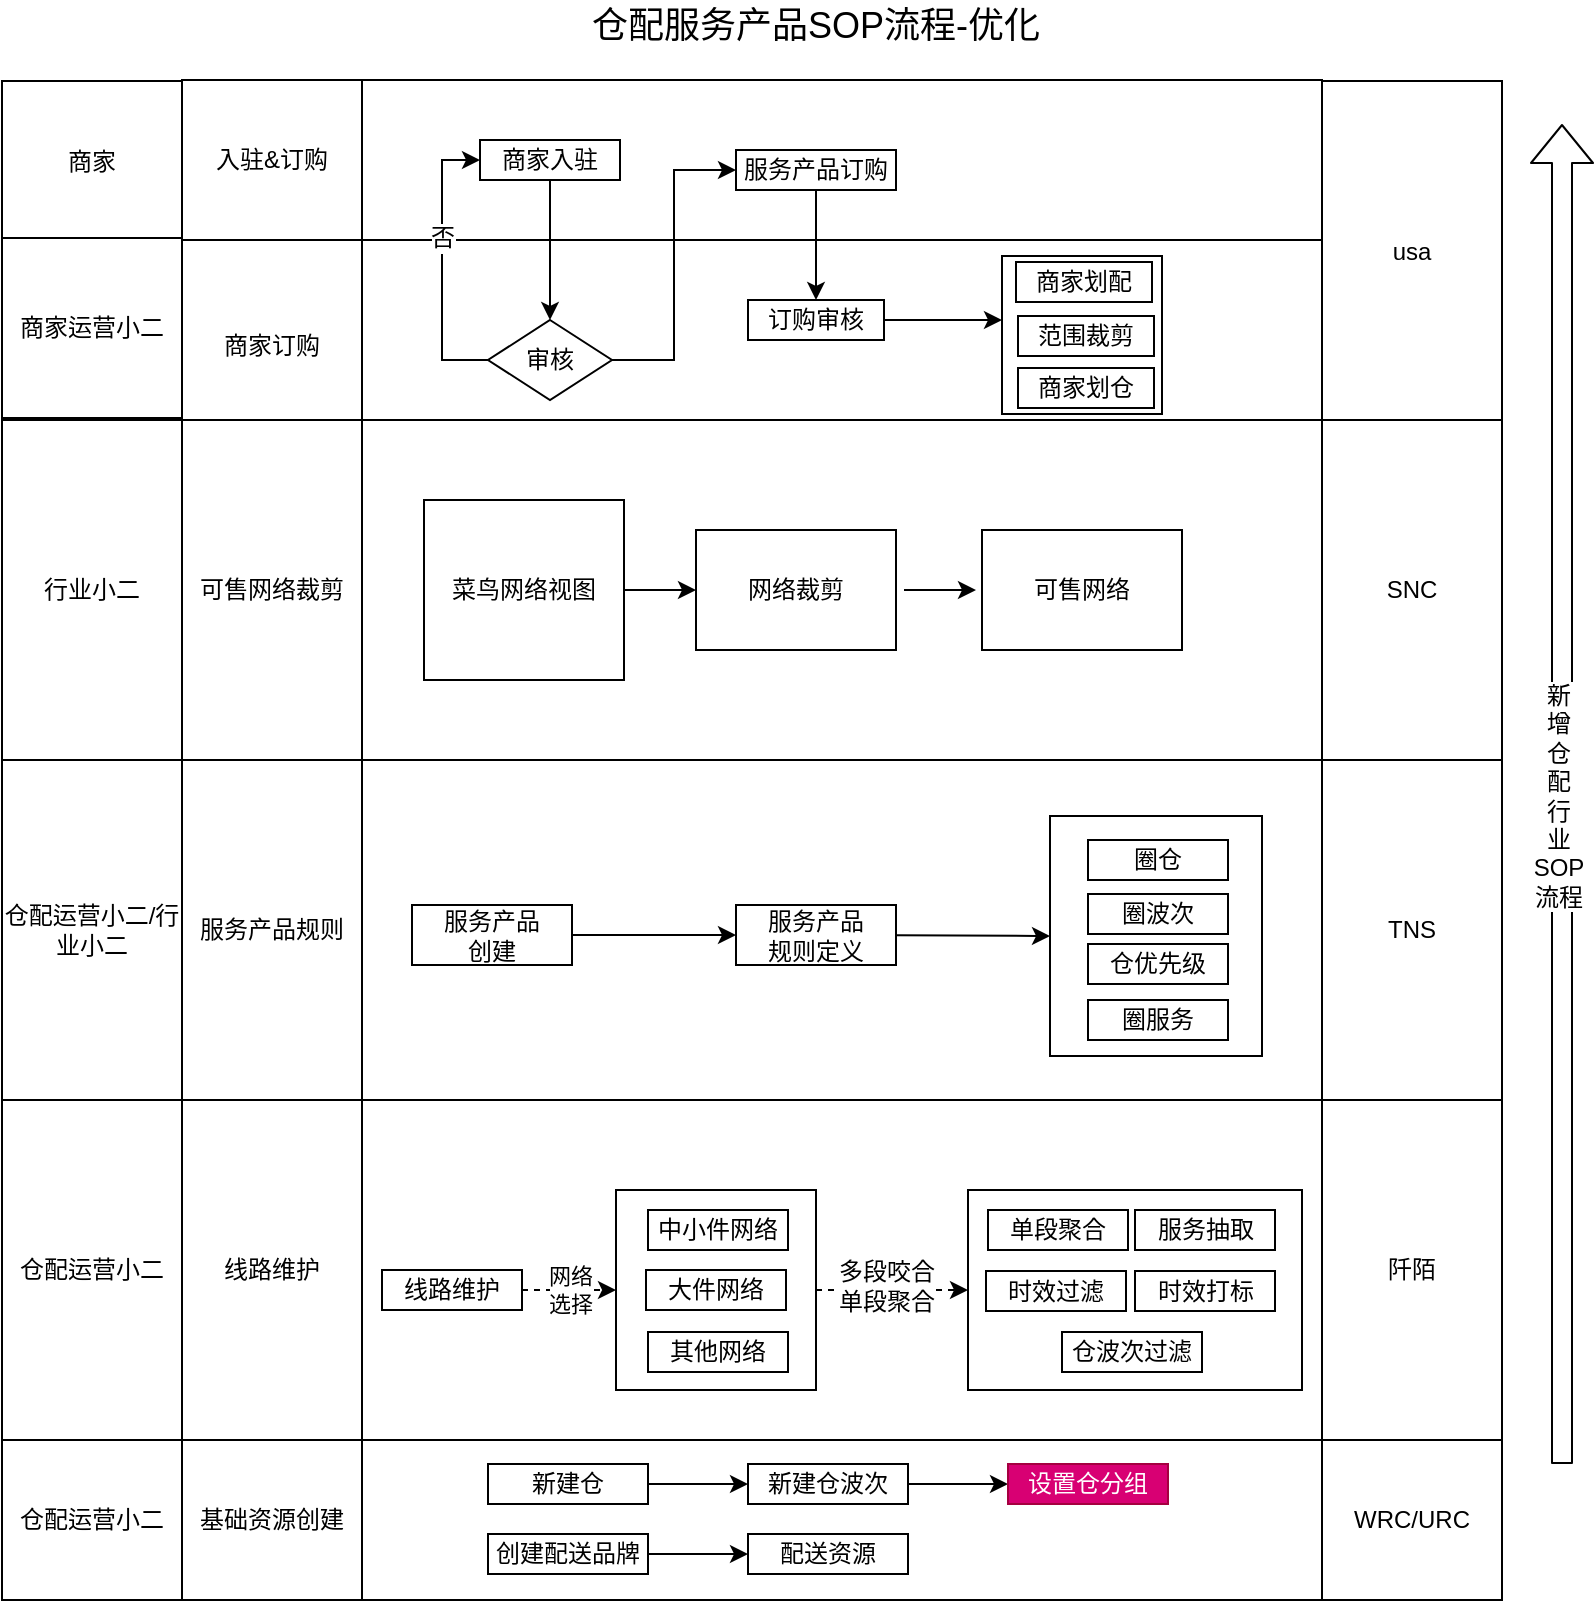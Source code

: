 <mxfile version="12.2.0" type="github" pages="1">
  <diagram id="IGneSwPGgaRRzDSN1f2Z" name="Page-1">
    <mxGraphModel dx="1723" dy="1711" grid="1" gridSize="10" guides="1" tooltips="1" connect="1" arrows="1" fold="1" page="1" pageScale="1" pageWidth="827" pageHeight="1169" math="0" shadow="0">
      <root>
        <mxCell id="0"/>
        <mxCell id="1" parent="0"/>
        <mxCell id="Wt0aWhjGFWQSCMT6oAi0-1" value="" style="rounded=0;whiteSpace=wrap;html=1;" vertex="1" parent="1">
          <mxGeometry x="120" y="-100" width="480" height="90" as="geometry"/>
        </mxCell>
        <mxCell id="Wt0aWhjGFWQSCMT6oAi0-2" value="" style="rounded=0;whiteSpace=wrap;html=1;" vertex="1" parent="1">
          <mxGeometry x="440" y="-92" width="80" height="79" as="geometry"/>
        </mxCell>
        <mxCell id="Wt0aWhjGFWQSCMT6oAi0-3" value="" style="rounded=0;whiteSpace=wrap;html=1;" vertex="1" parent="1">
          <mxGeometry x="120" y="330" width="480" height="170" as="geometry"/>
        </mxCell>
        <mxCell id="Wt0aWhjGFWQSCMT6oAi0-4" value="" style="rounded=0;whiteSpace=wrap;html=1;" vertex="1" parent="1">
          <mxGeometry x="247" y="375" width="100" height="100" as="geometry"/>
        </mxCell>
        <mxCell id="Wt0aWhjGFWQSCMT6oAi0-13" value="" style="rounded=0;whiteSpace=wrap;html=1;" vertex="1" parent="1">
          <mxGeometry x="120" y="500" width="480" height="80" as="geometry"/>
        </mxCell>
        <mxCell id="Wt0aWhjGFWQSCMT6oAi0-14" value="基础资源创建" style="rounded=0;whiteSpace=wrap;html=1;" vertex="1" parent="1">
          <mxGeometry x="30" y="500" width="90" height="80" as="geometry"/>
        </mxCell>
        <mxCell id="Wt0aWhjGFWQSCMT6oAi0-15" value="" style="edgeStyle=orthogonalEdgeStyle;rounded=0;orthogonalLoop=1;jettySize=auto;html=1;" edge="1" parent="1" source="Wt0aWhjGFWQSCMT6oAi0-16" target="Wt0aWhjGFWQSCMT6oAi0-18">
          <mxGeometry relative="1" as="geometry"/>
        </mxCell>
        <mxCell id="Wt0aWhjGFWQSCMT6oAi0-16" value="新建仓" style="rounded=0;whiteSpace=wrap;html=1;" vertex="1" parent="1">
          <mxGeometry x="183" y="512" width="80" height="20" as="geometry"/>
        </mxCell>
        <mxCell id="Wt0aWhjGFWQSCMT6oAi0-17" value="" style="edgeStyle=orthogonalEdgeStyle;rounded=0;orthogonalLoop=1;jettySize=auto;html=1;" edge="1" parent="1" source="Wt0aWhjGFWQSCMT6oAi0-18" target="Wt0aWhjGFWQSCMT6oAi0-19">
          <mxGeometry relative="1" as="geometry"/>
        </mxCell>
        <mxCell id="Wt0aWhjGFWQSCMT6oAi0-18" value="新建仓波次" style="rounded=0;whiteSpace=wrap;html=1;" vertex="1" parent="1">
          <mxGeometry x="313" y="512" width="80" height="20" as="geometry"/>
        </mxCell>
        <mxCell id="Wt0aWhjGFWQSCMT6oAi0-19" value="设置仓分组" style="rounded=0;whiteSpace=wrap;html=1;fillColor=#d80073;strokeColor=#A50040;fontColor=#ffffff;" vertex="1" parent="1">
          <mxGeometry x="443" y="512" width="80" height="20" as="geometry"/>
        </mxCell>
        <mxCell id="Wt0aWhjGFWQSCMT6oAi0-20" value="" style="edgeStyle=orthogonalEdgeStyle;rounded=0;orthogonalLoop=1;jettySize=auto;html=1;" edge="1" parent="1" source="Wt0aWhjGFWQSCMT6oAi0-21" target="Wt0aWhjGFWQSCMT6oAi0-22">
          <mxGeometry relative="1" as="geometry"/>
        </mxCell>
        <mxCell id="Wt0aWhjGFWQSCMT6oAi0-21" value="创建配送品牌" style="rounded=0;whiteSpace=wrap;html=1;" vertex="1" parent="1">
          <mxGeometry x="183" y="547" width="80" height="20" as="geometry"/>
        </mxCell>
        <mxCell id="Wt0aWhjGFWQSCMT6oAi0-22" value="配送资源" style="rounded=0;whiteSpace=wrap;html=1;" vertex="1" parent="1">
          <mxGeometry x="313" y="547" width="80" height="20" as="geometry"/>
        </mxCell>
        <mxCell id="Wt0aWhjGFWQSCMT6oAi0-23" value="WRC/URC" style="rounded=0;whiteSpace=wrap;html=1;" vertex="1" parent="1">
          <mxGeometry x="600" y="500" width="90" height="80" as="geometry"/>
        </mxCell>
        <mxCell id="Wt0aWhjGFWQSCMT6oAi0-30" value="" style="rounded=0;whiteSpace=wrap;html=1;" vertex="1" parent="1">
          <mxGeometry x="120" y="160" width="480" height="170" as="geometry"/>
        </mxCell>
        <mxCell id="Wt0aWhjGFWQSCMT6oAi0-31" value="服务产品规则" style="rounded=0;whiteSpace=wrap;html=1;" vertex="1" parent="1">
          <mxGeometry x="30" y="160" width="90" height="170" as="geometry"/>
        </mxCell>
        <mxCell id="Wt0aWhjGFWQSCMT6oAi0-32" value="服务产品&lt;br&gt;规则定义" style="rounded=0;whiteSpace=wrap;html=1;" vertex="1" parent="1">
          <mxGeometry x="307" y="232.5" width="80" height="30" as="geometry"/>
        </mxCell>
        <mxCell id="Wt0aWhjGFWQSCMT6oAi0-33" value="TNS" style="rounded=0;whiteSpace=wrap;html=1;" vertex="1" parent="1">
          <mxGeometry x="600" y="160" width="90" height="170" as="geometry"/>
        </mxCell>
        <mxCell id="Wt0aWhjGFWQSCMT6oAi0-34" value="" style="rounded=0;whiteSpace=wrap;html=1;" vertex="1" parent="1">
          <mxGeometry x="464" y="188" width="106" height="120" as="geometry"/>
        </mxCell>
        <mxCell id="Wt0aWhjGFWQSCMT6oAi0-37" value="圈仓" style="rounded=0;whiteSpace=wrap;html=1;" vertex="1" parent="1">
          <mxGeometry x="483" y="200" width="70" height="20" as="geometry"/>
        </mxCell>
        <mxCell id="Wt0aWhjGFWQSCMT6oAi0-38" value="圈服务" style="rounded=0;whiteSpace=wrap;html=1;" vertex="1" parent="1">
          <mxGeometry x="483" y="280" width="70" height="20" as="geometry"/>
        </mxCell>
        <mxCell id="Wt0aWhjGFWQSCMT6oAi0-39" value="仓优先级" style="rounded=0;whiteSpace=wrap;html=1;" vertex="1" parent="1">
          <mxGeometry x="483" y="252" width="70" height="20" as="geometry"/>
        </mxCell>
        <mxCell id="Wt0aWhjGFWQSCMT6oAi0-40" value="" style="endArrow=classic;html=1;entryX=0;entryY=0.5;entryDx=0;entryDy=0;" edge="1" parent="1" source="Wt0aWhjGFWQSCMT6oAi0-32" target="Wt0aWhjGFWQSCMT6oAi0-34">
          <mxGeometry width="50" height="50" relative="1" as="geometry">
            <mxPoint x="200" y="130" as="sourcePoint"/>
            <mxPoint x="290" y="190" as="targetPoint"/>
          </mxGeometry>
        </mxCell>
        <mxCell id="Wt0aWhjGFWQSCMT6oAi0-46" value="线路维护" style="rounded=0;whiteSpace=wrap;html=1;" vertex="1" parent="1">
          <mxGeometry x="30" y="330" width="90" height="170" as="geometry"/>
        </mxCell>
        <mxCell id="Wt0aWhjGFWQSCMT6oAi0-47" value="线路维护" style="rounded=0;whiteSpace=wrap;html=1;" vertex="1" parent="1">
          <mxGeometry x="130" y="415" width="70" height="20" as="geometry"/>
        </mxCell>
        <mxCell id="Wt0aWhjGFWQSCMT6oAi0-48" value="中小件网络" style="rounded=0;whiteSpace=wrap;html=1;" vertex="1" parent="1">
          <mxGeometry x="263" y="385" width="70" height="20" as="geometry"/>
        </mxCell>
        <mxCell id="Wt0aWhjGFWQSCMT6oAi0-49" value="其他网络" style="rounded=0;whiteSpace=wrap;html=1;" vertex="1" parent="1">
          <mxGeometry x="263" y="446" width="70" height="20" as="geometry"/>
        </mxCell>
        <mxCell id="Wt0aWhjGFWQSCMT6oAi0-50" value="网络&lt;br&gt;选择" style="endArrow=classic;html=1;dashed=1;entryX=0;entryY=0.5;entryDx=0;entryDy=0;exitX=1;exitY=0.5;exitDx=0;exitDy=0;" edge="1" parent="1" source="Wt0aWhjGFWQSCMT6oAi0-47" target="Wt0aWhjGFWQSCMT6oAi0-4">
          <mxGeometry width="50" height="50" relative="1" as="geometry">
            <mxPoint x="170" y="-43" as="sourcePoint"/>
            <mxPoint x="220" y="-93" as="targetPoint"/>
          </mxGeometry>
        </mxCell>
        <mxCell id="Wt0aWhjGFWQSCMT6oAi0-51" value="大件网络" style="rounded=0;whiteSpace=wrap;html=1;" vertex="1" parent="1">
          <mxGeometry x="262" y="415" width="70" height="20" as="geometry"/>
        </mxCell>
        <mxCell id="Wt0aWhjGFWQSCMT6oAi0-52" value="" style="rounded=0;whiteSpace=wrap;html=1;" vertex="1" parent="1">
          <mxGeometry x="423" y="375" width="167" height="100" as="geometry"/>
        </mxCell>
        <mxCell id="Wt0aWhjGFWQSCMT6oAi0-53" value="" style="endArrow=classic;html=1;dashed=1;entryX=0;entryY=0.5;entryDx=0;entryDy=0;exitX=1;exitY=0.5;exitDx=0;exitDy=0;" edge="1" parent="1" source="Wt0aWhjGFWQSCMT6oAi0-4" target="Wt0aWhjGFWQSCMT6oAi0-52">
          <mxGeometry width="50" height="50" relative="1" as="geometry">
            <mxPoint x="350" y="57" as="sourcePoint"/>
            <mxPoint x="400" y="7" as="targetPoint"/>
          </mxGeometry>
        </mxCell>
        <mxCell id="Wt0aWhjGFWQSCMT6oAi0-54" value="多段咬合&lt;br&gt;单段聚合" style="text;html=1;resizable=0;points=[];align=center;verticalAlign=middle;labelBackgroundColor=#ffffff;" vertex="1" connectable="0" parent="Wt0aWhjGFWQSCMT6oAi0-53">
          <mxGeometry x="-0.233" y="3" relative="1" as="geometry">
            <mxPoint x="6" y="0.5" as="offset"/>
          </mxGeometry>
        </mxCell>
        <mxCell id="Wt0aWhjGFWQSCMT6oAi0-56" value="时效过滤" style="rounded=0;whiteSpace=wrap;html=1;" vertex="1" parent="1">
          <mxGeometry x="432" y="415.5" width="70" height="20" as="geometry"/>
        </mxCell>
        <mxCell id="Wt0aWhjGFWQSCMT6oAi0-62" value="阡陌" style="rounded=0;whiteSpace=wrap;html=1;" vertex="1" parent="1">
          <mxGeometry x="600" y="330" width="90" height="170" as="geometry"/>
        </mxCell>
        <mxCell id="Wt0aWhjGFWQSCMT6oAi0-65" value="&lt;br&gt;商家订购" style="rounded=0;whiteSpace=wrap;html=1;" vertex="1" parent="1">
          <mxGeometry x="30" y="-100" width="90" height="90" as="geometry"/>
        </mxCell>
        <mxCell id="Wt0aWhjGFWQSCMT6oAi0-66" value="入驻&amp;amp;订购" style="rounded=0;whiteSpace=wrap;html=1;" vertex="1" parent="1">
          <mxGeometry x="30" y="-180" width="90" height="80" as="geometry"/>
        </mxCell>
        <mxCell id="Wt0aWhjGFWQSCMT6oAi0-67" value="" style="rounded=0;whiteSpace=wrap;html=1;" vertex="1" parent="1">
          <mxGeometry x="120" y="-180" width="480" height="80" as="geometry"/>
        </mxCell>
        <mxCell id="Wt0aWhjGFWQSCMT6oAi0-68" value="" style="edgeStyle=orthogonalEdgeStyle;rounded=0;orthogonalLoop=1;jettySize=auto;html=1;startArrow=none;startFill=0;" edge="1" parent="1" source="Wt0aWhjGFWQSCMT6oAi0-69" target="Wt0aWhjGFWQSCMT6oAi0-73">
          <mxGeometry relative="1" as="geometry"/>
        </mxCell>
        <mxCell id="Wt0aWhjGFWQSCMT6oAi0-69" value="商家入驻" style="rounded=0;whiteSpace=wrap;html=1;" vertex="1" parent="1">
          <mxGeometry x="179" y="-150" width="70" height="20" as="geometry"/>
        </mxCell>
        <mxCell id="Wt0aWhjGFWQSCMT6oAi0-70" value="" style="edgeStyle=orthogonalEdgeStyle;rounded=0;orthogonalLoop=1;jettySize=auto;html=1;startArrow=none;startFill=0;entryX=0;entryY=0.5;entryDx=0;entryDy=0;exitX=0;exitY=0.5;exitDx=0;exitDy=0;" edge="1" parent="1" source="Wt0aWhjGFWQSCMT6oAi0-73" target="Wt0aWhjGFWQSCMT6oAi0-69">
          <mxGeometry relative="1" as="geometry">
            <Array as="points">
              <mxPoint x="160" y="-40"/>
              <mxPoint x="160" y="-140"/>
            </Array>
          </mxGeometry>
        </mxCell>
        <mxCell id="Wt0aWhjGFWQSCMT6oAi0-71" value="否" style="text;html=1;resizable=0;points=[];align=center;verticalAlign=middle;labelBackgroundColor=#ffffff;" vertex="1" connectable="0" parent="Wt0aWhjGFWQSCMT6oAi0-70">
          <mxGeometry x="0.182" relative="1" as="geometry">
            <mxPoint as="offset"/>
          </mxGeometry>
        </mxCell>
        <mxCell id="Wt0aWhjGFWQSCMT6oAi0-72" style="edgeStyle=orthogonalEdgeStyle;rounded=0;orthogonalLoop=1;jettySize=auto;html=1;entryX=0;entryY=0.5;entryDx=0;entryDy=0;startArrow=none;startFill=0;" edge="1" parent="1" source="Wt0aWhjGFWQSCMT6oAi0-73" target="Wt0aWhjGFWQSCMT6oAi0-75">
          <mxGeometry relative="1" as="geometry"/>
        </mxCell>
        <mxCell id="Wt0aWhjGFWQSCMT6oAi0-73" value="审核" style="rhombus;whiteSpace=wrap;html=1;" vertex="1" parent="1">
          <mxGeometry x="183" y="-60" width="62" height="40" as="geometry"/>
        </mxCell>
        <mxCell id="Wt0aWhjGFWQSCMT6oAi0-74" value="" style="edgeStyle=orthogonalEdgeStyle;rounded=0;orthogonalLoop=1;jettySize=auto;html=1;startArrow=none;startFill=0;" edge="1" parent="1" source="Wt0aWhjGFWQSCMT6oAi0-75" target="Wt0aWhjGFWQSCMT6oAi0-77">
          <mxGeometry relative="1" as="geometry"/>
        </mxCell>
        <mxCell id="Wt0aWhjGFWQSCMT6oAi0-75" value="服务产品订购" style="rounded=0;whiteSpace=wrap;html=1;" vertex="1" parent="1">
          <mxGeometry x="307" y="-145" width="80" height="20" as="geometry"/>
        </mxCell>
        <mxCell id="Wt0aWhjGFWQSCMT6oAi0-76" value="" style="edgeStyle=orthogonalEdgeStyle;rounded=0;orthogonalLoop=1;jettySize=auto;html=1;startArrow=none;startFill=0;entryX=0;entryY=0.405;entryDx=0;entryDy=0;entryPerimeter=0;" edge="1" parent="1" source="Wt0aWhjGFWQSCMT6oAi0-77" target="Wt0aWhjGFWQSCMT6oAi0-2">
          <mxGeometry relative="1" as="geometry"/>
        </mxCell>
        <mxCell id="Wt0aWhjGFWQSCMT6oAi0-77" value="订购审核" style="rounded=0;whiteSpace=wrap;html=1;" vertex="1" parent="1">
          <mxGeometry x="313" y="-70" width="68" height="20" as="geometry"/>
        </mxCell>
        <mxCell id="Wt0aWhjGFWQSCMT6oAi0-78" value="商家划仓" style="rounded=0;whiteSpace=wrap;html=1;" vertex="1" parent="1">
          <mxGeometry x="448" y="-36" width="68" height="20" as="geometry"/>
        </mxCell>
        <mxCell id="Wt0aWhjGFWQSCMT6oAi0-79" value="商家划配" style="rounded=0;whiteSpace=wrap;html=1;" vertex="1" parent="1">
          <mxGeometry x="447" y="-89" width="68" height="20" as="geometry"/>
        </mxCell>
        <mxCell id="Wt0aWhjGFWQSCMT6oAi0-80" value="范围裁剪" style="rounded=0;whiteSpace=wrap;html=1;" vertex="1" parent="1">
          <mxGeometry x="448" y="-62" width="68" height="20" as="geometry"/>
        </mxCell>
        <mxCell id="Wt0aWhjGFWQSCMT6oAi0-81" value="usa" style="rounded=0;whiteSpace=wrap;html=1;" vertex="1" parent="1">
          <mxGeometry x="600" y="-179.5" width="90" height="170" as="geometry"/>
        </mxCell>
        <mxCell id="Wt0aWhjGFWQSCMT6oAi0-84" value="" style="shape=flexArrow;endArrow=classic;html=1;" edge="1" parent="1">
          <mxGeometry width="50" height="50" relative="1" as="geometry">
            <mxPoint x="720" y="512" as="sourcePoint"/>
            <mxPoint x="720" y="-158" as="targetPoint"/>
          </mxGeometry>
        </mxCell>
        <mxCell id="Wt0aWhjGFWQSCMT6oAi0-85" value="新&lt;br&gt;增&lt;br&gt;仓&lt;br&gt;配&lt;br&gt;行&lt;br&gt;业&lt;br&gt;SOP&lt;br&gt;流程" style="text;html=1;resizable=0;points=[];align=center;verticalAlign=middle;labelBackgroundColor=#ffffff;" vertex="1" connectable="0" parent="Wt0aWhjGFWQSCMT6oAi0-84">
          <mxGeometry x="-0.003" y="2" relative="1" as="geometry">
            <mxPoint as="offset"/>
          </mxGeometry>
        </mxCell>
        <mxCell id="Wt0aWhjGFWQSCMT6oAi0-88" value="&lt;font style=&quot;font-size: 18px&quot;&gt;仓配服务产品SOP流程-优化&lt;/font&gt;" style="text;html=1;resizable=0;points=[];autosize=1;align=left;verticalAlign=top;spacingTop=-4;" vertex="1" parent="1">
          <mxGeometry x="233" y="-220" width="240" height="20" as="geometry"/>
        </mxCell>
        <mxCell id="Wt0aWhjGFWQSCMT6oAi0-89" value="商家" style="rounded=0;whiteSpace=wrap;html=1;" vertex="1" parent="1">
          <mxGeometry x="-60" y="-179.5" width="90" height="80" as="geometry"/>
        </mxCell>
        <mxCell id="Wt0aWhjGFWQSCMT6oAi0-90" value="商家运营小二&lt;br&gt;" style="rounded=0;whiteSpace=wrap;html=1;" vertex="1" parent="1">
          <mxGeometry x="-60" y="-101" width="90" height="90" as="geometry"/>
        </mxCell>
        <mxCell id="Wt0aWhjGFWQSCMT6oAi0-91" value="仓配运营小二" style="rounded=0;whiteSpace=wrap;html=1;" vertex="1" parent="1">
          <mxGeometry x="-60" y="330" width="90" height="170" as="geometry"/>
        </mxCell>
        <mxCell id="Wt0aWhjGFWQSCMT6oAi0-92" value="仓配运营小二/行业小二" style="rounded=0;whiteSpace=wrap;html=1;" vertex="1" parent="1">
          <mxGeometry x="-60" y="160" width="90" height="170" as="geometry"/>
        </mxCell>
        <mxCell id="Wt0aWhjGFWQSCMT6oAi0-94" value="仓配运营小二" style="rounded=0;whiteSpace=wrap;html=1;" vertex="1" parent="1">
          <mxGeometry x="-60" y="500" width="90" height="80" as="geometry"/>
        </mxCell>
        <mxCell id="Wt0aWhjGFWQSCMT6oAi0-55" value="单段聚合" style="rounded=0;whiteSpace=wrap;html=1;" vertex="1" parent="1">
          <mxGeometry x="433" y="385" width="70" height="20" as="geometry"/>
        </mxCell>
        <mxCell id="Wt0aWhjGFWQSCMT6oAi0-57" value="仓波次过滤" style="rounded=0;whiteSpace=wrap;html=1;" vertex="1" parent="1">
          <mxGeometry x="470" y="446" width="70" height="20" as="geometry"/>
        </mxCell>
        <mxCell id="Wt0aWhjGFWQSCMT6oAi0-102" value="服务抽取" style="rounded=0;whiteSpace=wrap;html=1;" vertex="1" parent="1">
          <mxGeometry x="506.5" y="385" width="70" height="20" as="geometry"/>
        </mxCell>
        <mxCell id="Wt0aWhjGFWQSCMT6oAi0-103" value="时效打标" style="rounded=0;whiteSpace=wrap;html=1;" vertex="1" parent="1">
          <mxGeometry x="506.5" y="415.5" width="70" height="20" as="geometry"/>
        </mxCell>
        <mxCell id="Wt0aWhjGFWQSCMT6oAi0-105" value="圈波次" style="rounded=0;whiteSpace=wrap;html=1;" vertex="1" parent="1">
          <mxGeometry x="483" y="227" width="70" height="20" as="geometry"/>
        </mxCell>
        <mxCell id="Wt0aWhjGFWQSCMT6oAi0-109" value="" style="edgeStyle=orthogonalEdgeStyle;rounded=0;orthogonalLoop=1;jettySize=auto;html=1;entryX=0;entryY=0.5;entryDx=0;entryDy=0;" edge="1" parent="1" source="Wt0aWhjGFWQSCMT6oAi0-107" target="Wt0aWhjGFWQSCMT6oAi0-32">
          <mxGeometry relative="1" as="geometry">
            <mxPoint x="300" y="248" as="targetPoint"/>
          </mxGeometry>
        </mxCell>
        <mxCell id="Wt0aWhjGFWQSCMT6oAi0-107" value="服务产品&lt;br&gt;创建" style="rounded=0;whiteSpace=wrap;html=1;" vertex="1" parent="1">
          <mxGeometry x="145" y="232.5" width="80" height="30" as="geometry"/>
        </mxCell>
        <mxCell id="Wt0aWhjGFWQSCMT6oAi0-111" value="行业小二" style="rounded=0;whiteSpace=wrap;html=1;" vertex="1" parent="1">
          <mxGeometry x="-60" y="-10" width="90" height="170" as="geometry"/>
        </mxCell>
        <mxCell id="Wt0aWhjGFWQSCMT6oAi0-112" value="可售网络裁剪" style="rounded=0;whiteSpace=wrap;html=1;" vertex="1" parent="1">
          <mxGeometry x="30" y="-10" width="90" height="170" as="geometry"/>
        </mxCell>
        <mxCell id="Wt0aWhjGFWQSCMT6oAi0-113" value="" style="rounded=0;whiteSpace=wrap;html=1;" vertex="1" parent="1">
          <mxGeometry x="120" y="-10" width="480" height="170" as="geometry"/>
        </mxCell>
        <mxCell id="Wt0aWhjGFWQSCMT6oAi0-116" value="" style="edgeStyle=orthogonalEdgeStyle;rounded=0;orthogonalLoop=1;jettySize=auto;html=1;" edge="1" parent="1" source="Wt0aWhjGFWQSCMT6oAi0-114" target="Wt0aWhjGFWQSCMT6oAi0-115">
          <mxGeometry relative="1" as="geometry"/>
        </mxCell>
        <mxCell id="Wt0aWhjGFWQSCMT6oAi0-114" value="菜鸟网络视图" style="rounded=0;whiteSpace=wrap;html=1;" vertex="1" parent="1">
          <mxGeometry x="151" y="30" width="100" height="90" as="geometry"/>
        </mxCell>
        <mxCell id="Wt0aWhjGFWQSCMT6oAi0-115" value="网络裁剪" style="rounded=0;whiteSpace=wrap;html=1;" vertex="1" parent="1">
          <mxGeometry x="287" y="45" width="100" height="60" as="geometry"/>
        </mxCell>
        <mxCell id="Wt0aWhjGFWQSCMT6oAi0-117" value="可售网络" style="rounded=0;whiteSpace=wrap;html=1;" vertex="1" parent="1">
          <mxGeometry x="430" y="45" width="100" height="60" as="geometry"/>
        </mxCell>
        <mxCell id="Wt0aWhjGFWQSCMT6oAi0-118" value="" style="edgeStyle=orthogonalEdgeStyle;rounded=0;orthogonalLoop=1;jettySize=auto;html=1;" edge="1" parent="1">
          <mxGeometry relative="1" as="geometry">
            <mxPoint x="391" y="75" as="sourcePoint"/>
            <mxPoint x="427" y="75" as="targetPoint"/>
            <Array as="points">
              <mxPoint x="417" y="75"/>
              <mxPoint x="417" y="75"/>
            </Array>
          </mxGeometry>
        </mxCell>
        <mxCell id="Wt0aWhjGFWQSCMT6oAi0-119" value="SNC" style="rounded=0;whiteSpace=wrap;html=1;" vertex="1" parent="1">
          <mxGeometry x="600" y="-10" width="90" height="170" as="geometry"/>
        </mxCell>
      </root>
    </mxGraphModel>
  </diagram>
</mxfile>
